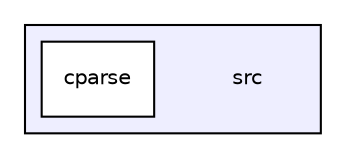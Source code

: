 digraph "src" {
  bgcolor=transparent;
  compound=true
  node [ fontsize="10", fontname="Helvetica"];
  edge [ labelfontsize="10", labelfontname="Helvetica"];
  subgraph clusterdir_68267d1309a1af8e8297ef4c3efbcdba {
    graph [ bgcolor="#eeeeff", pencolor="black", label="" URL="dir_68267d1309a1af8e8297ef4c3efbcdba.html"];
    dir_68267d1309a1af8e8297ef4c3efbcdba [shape=plaintext label="src"];
    dir_10613ce9fd58e00c40aa9275c7eab93e [shape=box label="cparse" color="black" fillcolor="white" style="filled" URL="dir_10613ce9fd58e00c40aa9275c7eab93e.html"];
  }
}
